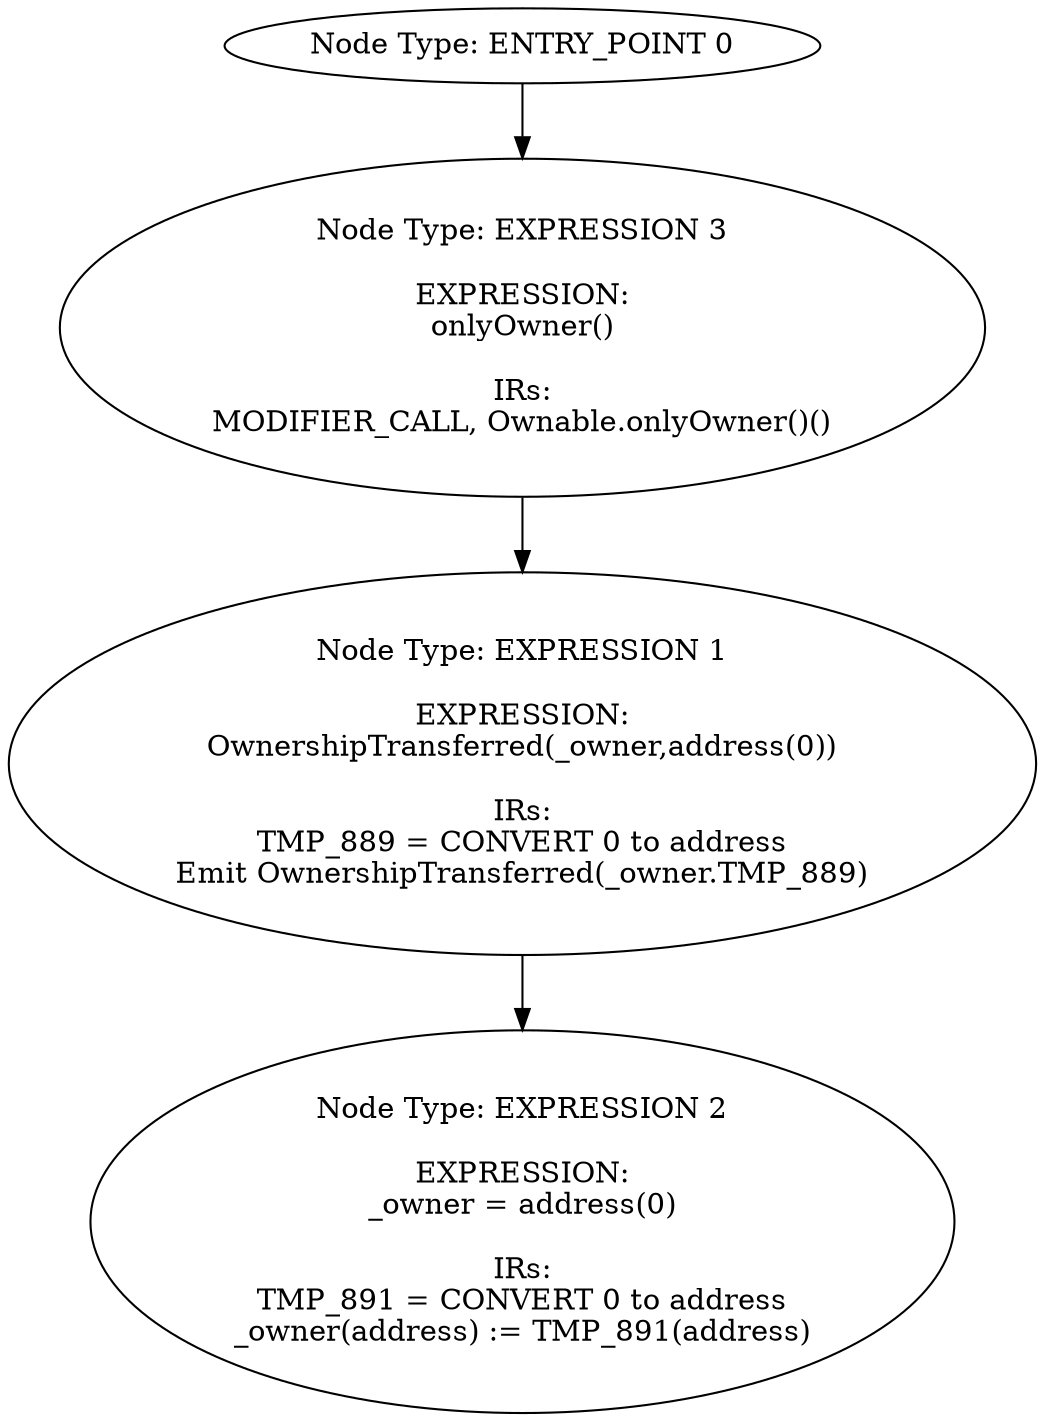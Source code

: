 digraph{
0[label="Node Type: ENTRY_POINT 0
"];
0->3;
1[label="Node Type: EXPRESSION 1

EXPRESSION:
OwnershipTransferred(_owner,address(0))

IRs:
TMP_889 = CONVERT 0 to address
Emit OwnershipTransferred(_owner.TMP_889)"];
1->2;
2[label="Node Type: EXPRESSION 2

EXPRESSION:
_owner = address(0)

IRs:
TMP_891 = CONVERT 0 to address
_owner(address) := TMP_891(address)"];
3[label="Node Type: EXPRESSION 3

EXPRESSION:
onlyOwner()

IRs:
MODIFIER_CALL, Ownable.onlyOwner()()"];
3->1;
}
